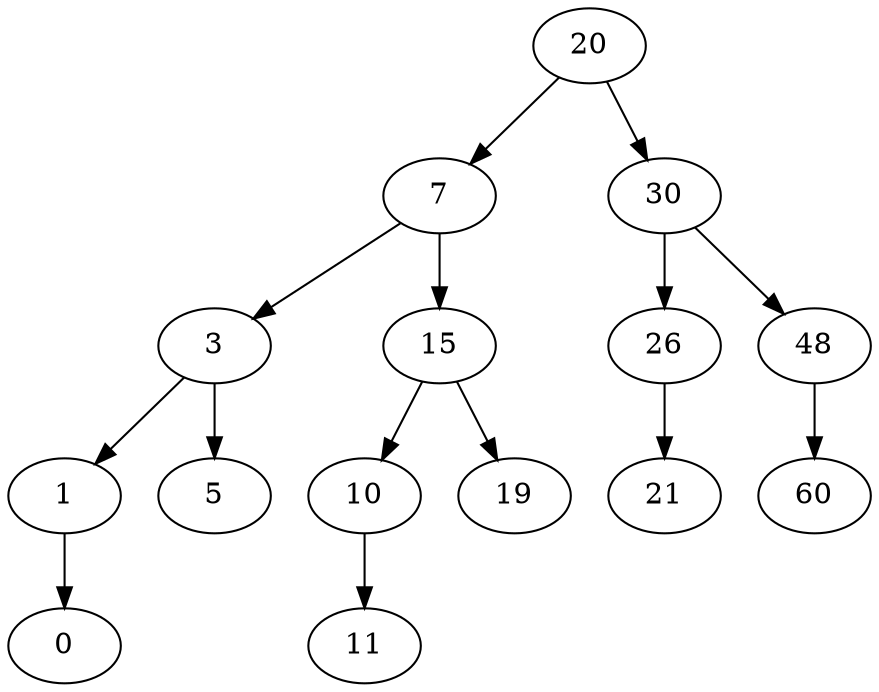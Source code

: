 digraph G {
"Nodo1"[label="20"];
"Nodo1"->"Nodo2";
"Nodo2"[label="7"];
"Nodo2"->"Nodo4";
"Nodo4"[label="3"];
"Nodo4"->"Nodo6";
"Nodo6"[label="1"];
"Nodo6"->"Nodo8";
"Nodo8"[label="0"];
"Nodo4"->"Nodo7";
"Nodo7"[label="5"];
"Nodo2"->"Nodo5";
"Nodo5"[label="15"];
"Nodo5"->"Nodo14";
"Nodo14"[label="10"];
"Nodo14"->"Nodo17";
"Nodo17"[label="11"];
"Nodo5"->"Nodo15";
"Nodo15"[label="19"];
"Nodo1"->"Nodo3";
"Nodo3"[label="30"];
"Nodo3"->"Nodo22";
"Nodo22"[label="26"];
"Nodo22"->"Nodo24";
"Nodo24"[label="21"];
"Nodo3"->"Nodo23";
"Nodo23"[label="48"];
"Nodo23"->"Nodo29";
"Nodo29"[label="60"];
}
